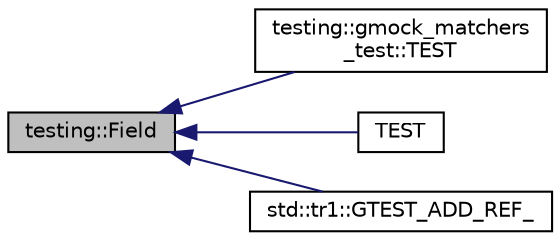digraph "testing::Field"
{
  edge [fontname="Helvetica",fontsize="10",labelfontname="Helvetica",labelfontsize="10"];
  node [fontname="Helvetica",fontsize="10",shape=record];
  rankdir="LR";
  Node581 [label="testing::Field",height=0.2,width=0.4,color="black", fillcolor="grey75", style="filled", fontcolor="black"];
  Node581 -> Node582 [dir="back",color="midnightblue",fontsize="10",style="solid",fontname="Helvetica"];
  Node582 [label="testing::gmock_matchers\l_test::TEST",height=0.2,width=0.4,color="black", fillcolor="white", style="filled",URL="$d5/de1/namespacetesting_1_1gmock__matchers__test.html#a57213a63527bbd66c024dd1cfafe92d1"];
  Node581 -> Node583 [dir="back",color="midnightblue",fontsize="10",style="solid",fontname="Helvetica"];
  Node583 [label="TEST",height=0.2,width=0.4,color="black", fillcolor="white", style="filled",URL="$d8/dce/gmock__link__test_8h.html#afd9457843e9d37ad61805fe4e346230a"];
  Node581 -> Node584 [dir="back",color="midnightblue",fontsize="10",style="solid",fontname="Helvetica"];
  Node584 [label="std::tr1::GTEST_ADD_REF_",height=0.2,width=0.4,color="black", fillcolor="white", style="filled",URL="$d2/db7/namespacestd_1_1tr1.html#a495d7fb7a131317a9ba985598d3c1504"];
}
